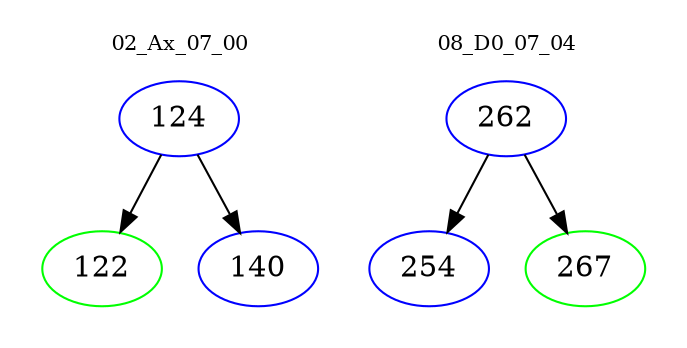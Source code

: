 digraph{
subgraph cluster_0 {
color = white
label = "02_Ax_07_00";
fontsize=10;
T0_124 [label="124", color="blue"]
T0_124 -> T0_122 [color="black"]
T0_122 [label="122", color="green"]
T0_124 -> T0_140 [color="black"]
T0_140 [label="140", color="blue"]
}
subgraph cluster_1 {
color = white
label = "08_D0_07_04";
fontsize=10;
T1_262 [label="262", color="blue"]
T1_262 -> T1_254 [color="black"]
T1_254 [label="254", color="blue"]
T1_262 -> T1_267 [color="black"]
T1_267 [label="267", color="green"]
}
}
